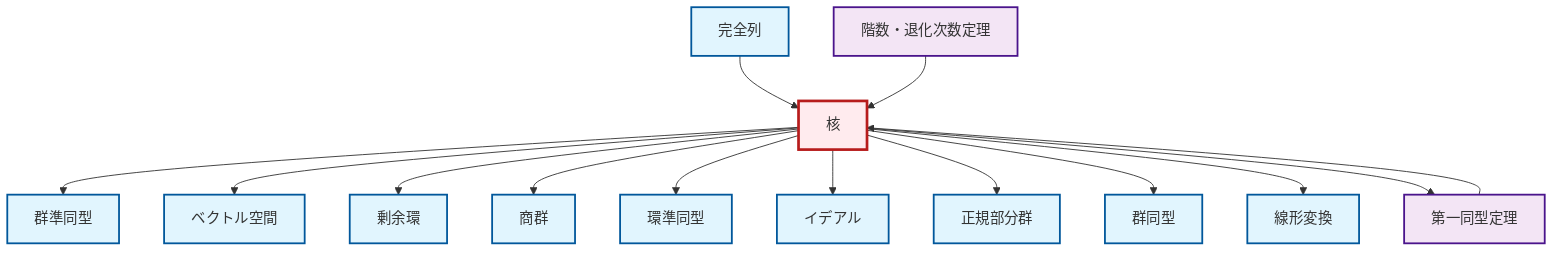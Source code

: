 graph TD
    classDef definition fill:#e1f5fe,stroke:#01579b,stroke-width:2px
    classDef theorem fill:#f3e5f5,stroke:#4a148c,stroke-width:2px
    classDef axiom fill:#fff3e0,stroke:#e65100,stroke-width:2px
    classDef example fill:#e8f5e9,stroke:#1b5e20,stroke-width:2px
    classDef current fill:#ffebee,stroke:#b71c1c,stroke-width:3px
    def-ideal["イデアル"]:::definition
    thm-rank-nullity["階数・退化次数定理"]:::theorem
    def-normal-subgroup["正規部分群"]:::definition
    def-isomorphism["群同型"]:::definition
    def-ring-homomorphism["環準同型"]:::definition
    thm-first-isomorphism["第一同型定理"]:::theorem
    def-quotient-ring["剰余環"]:::definition
    def-kernel["核"]:::definition
    def-quotient-group["商群"]:::definition
    def-vector-space["ベクトル空間"]:::definition
    def-exact-sequence["完全列"]:::definition
    def-homomorphism["群準同型"]:::definition
    def-linear-transformation["線形変換"]:::definition
    def-kernel --> def-homomorphism
    def-kernel --> def-vector-space
    def-exact-sequence --> def-kernel
    thm-rank-nullity --> def-kernel
    def-kernel --> def-quotient-ring
    thm-first-isomorphism --> def-kernel
    def-kernel --> def-quotient-group
    def-kernel --> def-ring-homomorphism
    def-kernel --> def-ideal
    def-kernel --> def-normal-subgroup
    def-kernel --> def-isomorphism
    def-kernel --> def-linear-transformation
    def-kernel --> thm-first-isomorphism
    class def-kernel current